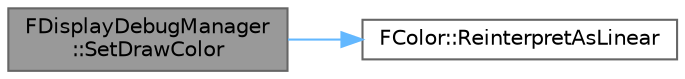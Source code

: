 digraph "FDisplayDebugManager::SetDrawColor"
{
 // INTERACTIVE_SVG=YES
 // LATEX_PDF_SIZE
  bgcolor="transparent";
  edge [fontname=Helvetica,fontsize=10,labelfontname=Helvetica,labelfontsize=10];
  node [fontname=Helvetica,fontsize=10,shape=box,height=0.2,width=0.4];
  rankdir="LR";
  Node1 [id="Node000001",label="FDisplayDebugManager\l::SetDrawColor",height=0.2,width=0.4,color="gray40", fillcolor="grey60", style="filled", fontcolor="black",tooltip=" "];
  Node1 -> Node2 [id="edge1_Node000001_Node000002",color="steelblue1",style="solid",tooltip=" "];
  Node2 [id="Node000002",label="FColor::ReinterpretAsLinear",height=0.2,width=0.4,color="grey40", fillcolor="white", style="filled",URL="$de/d5a/structFColor.html#a4cf659f94b51a7865a687bdbada2a941",tooltip="Reinterprets the color as a linear color."];
}
